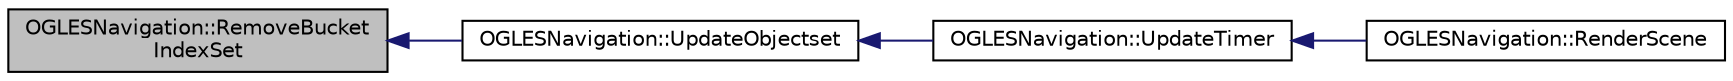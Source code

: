 digraph "OGLESNavigation::RemoveBucketIndexSet"
{
  edge [fontname="Helvetica",fontsize="10",labelfontname="Helvetica",labelfontsize="10"];
  node [fontname="Helvetica",fontsize="10",shape=record];
  rankdir="LR";
  Node1 [label="OGLESNavigation::RemoveBucket\lIndexSet",height=0.2,width=0.4,color="black", fillcolor="grey75", style="filled", fontcolor="black"];
  Node1 -> Node2 [dir="back",color="midnightblue",fontsize="10",style="solid",fontname="Helvetica"];
  Node2 [label="OGLESNavigation::UpdateObjectset",height=0.2,width=0.4,color="black", fillcolor="white", style="filled",URL="$class_o_g_l_e_s_navigation.html#ae02872b1254fea3eef0c89f904e3d602"];
  Node2 -> Node3 [dir="back",color="midnightblue",fontsize="10",style="solid",fontname="Helvetica"];
  Node3 [label="OGLESNavigation::UpdateTimer",height=0.2,width=0.4,color="black", fillcolor="white", style="filled",URL="$class_o_g_l_e_s_navigation.html#a3817dbee47d6cd218598a32094cd7fb6"];
  Node3 -> Node4 [dir="back",color="midnightblue",fontsize="10",style="solid",fontname="Helvetica"];
  Node4 [label="OGLESNavigation::RenderScene",height=0.2,width=0.4,color="black", fillcolor="white", style="filled",URL="$class_o_g_l_e_s_navigation.html#a4d73567a360599959d26bf7ec08ab430"];
}
